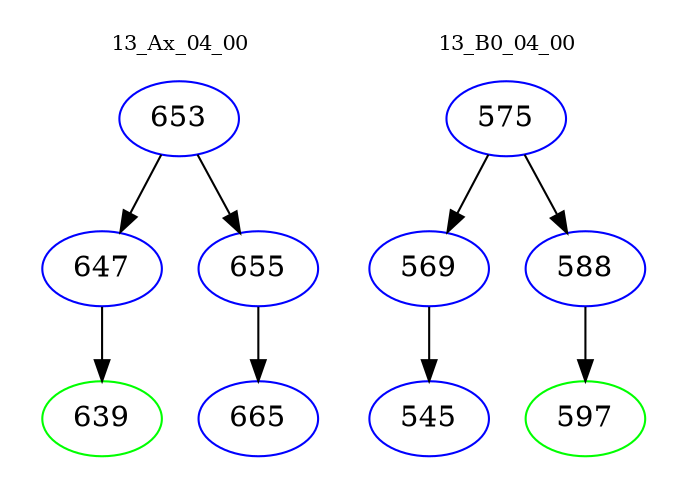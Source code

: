 digraph{
subgraph cluster_0 {
color = white
label = "13_Ax_04_00";
fontsize=10;
T0_653 [label="653", color="blue"]
T0_653 -> T0_647 [color="black"]
T0_647 [label="647", color="blue"]
T0_647 -> T0_639 [color="black"]
T0_639 [label="639", color="green"]
T0_653 -> T0_655 [color="black"]
T0_655 [label="655", color="blue"]
T0_655 -> T0_665 [color="black"]
T0_665 [label="665", color="blue"]
}
subgraph cluster_1 {
color = white
label = "13_B0_04_00";
fontsize=10;
T1_575 [label="575", color="blue"]
T1_575 -> T1_569 [color="black"]
T1_569 [label="569", color="blue"]
T1_569 -> T1_545 [color="black"]
T1_545 [label="545", color="blue"]
T1_575 -> T1_588 [color="black"]
T1_588 [label="588", color="blue"]
T1_588 -> T1_597 [color="black"]
T1_597 [label="597", color="green"]
}
}
